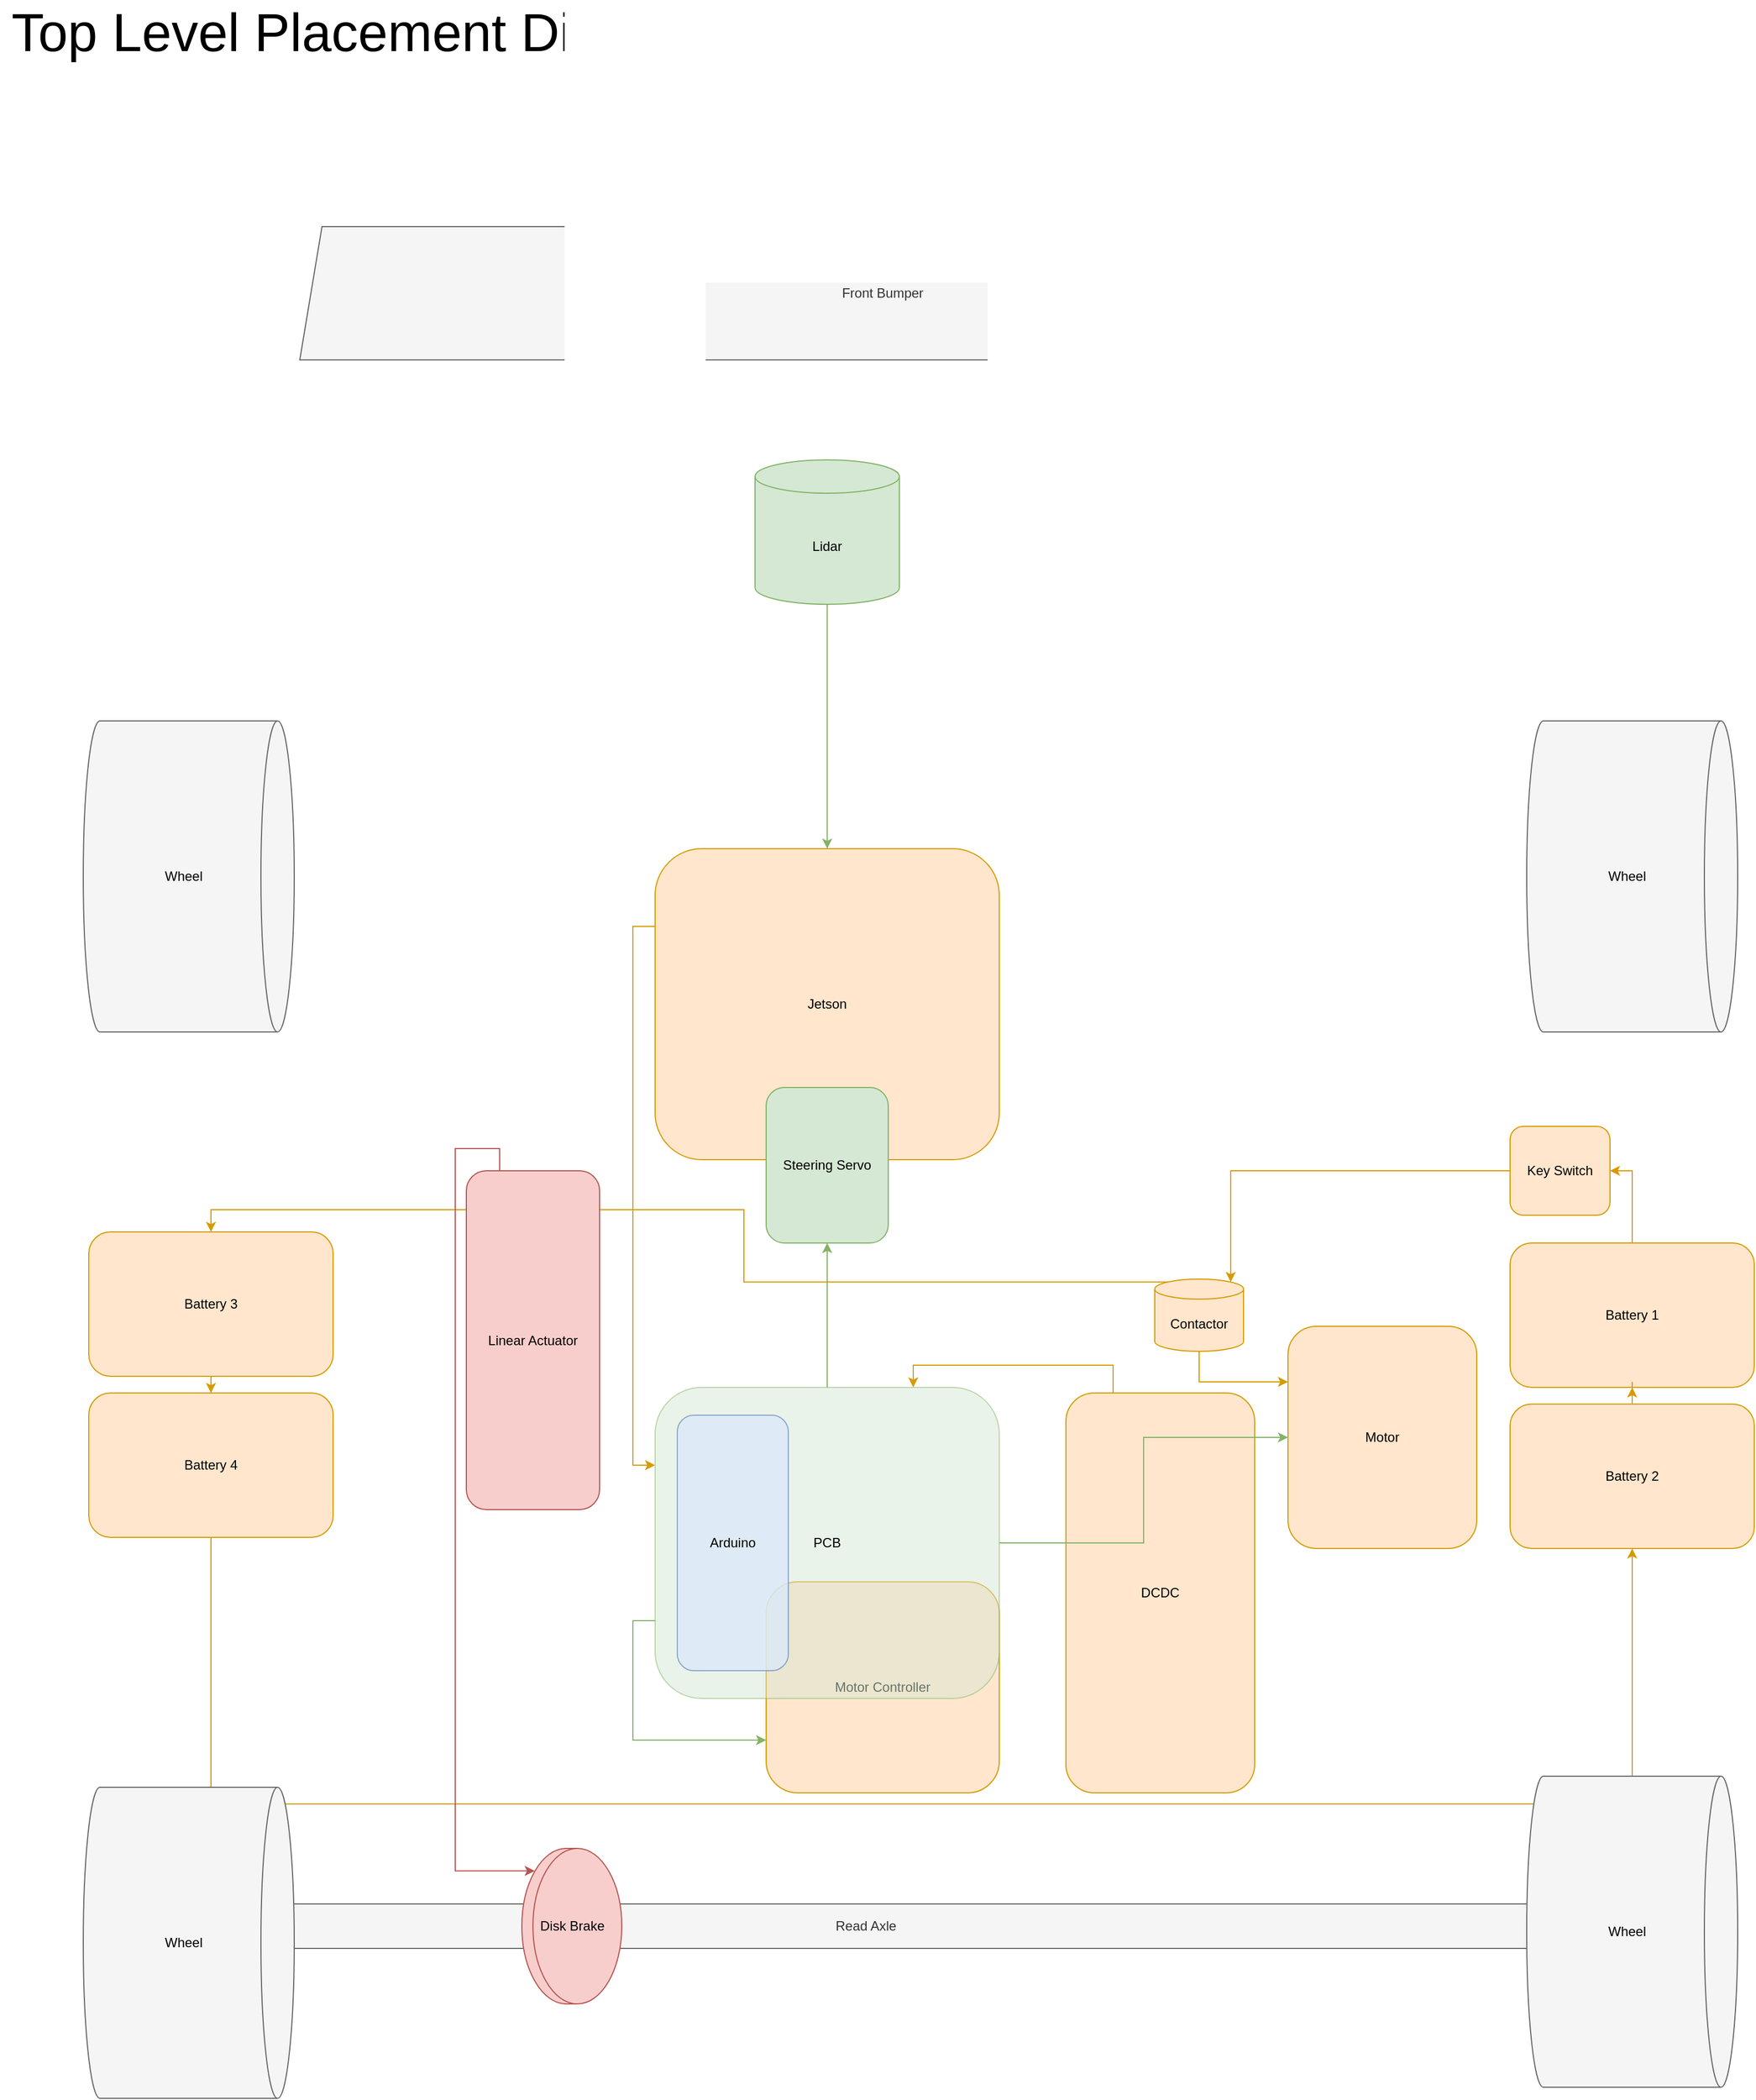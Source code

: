 <mxfile version="13.8.0" type="google"><diagram id="POpuJdPpJ_Wa2z6Ut3eU" name="Page-1"><mxGraphModel dx="2031" dy="1007" grid="1" gridSize="10" guides="1" tooltips="1" connect="1" arrows="1" fold="1" page="1" pageScale="1" pageWidth="850" pageHeight="1100" math="0" shadow="0"><root><mxCell id="0"/><mxCell id="1" parent="0"/><mxCell id="G0eHK2JIZpuk9xXhTI2b-20" value="Read Axle" style="rounded=1;whiteSpace=wrap;html=1;fillColor=#f5f5f5;strokeColor=#666666;fontColor=#333333;" vertex="1" parent="1"><mxGeometry x="250" y="1820" width="1220" height="40" as="geometry"/></mxCell><mxCell id="G0eHK2JIZpuk9xXhTI2b-3" value="Motor Controller" style="rounded=1;whiteSpace=wrap;html=1;fillColor=#ffe6cc;strokeColor=#d79b00;" vertex="1" parent="1"><mxGeometry x="770" y="1530" width="210" height="190" as="geometry"/></mxCell><mxCell id="G0eHK2JIZpuk9xXhTI2b-41" style="edgeStyle=orthogonalEdgeStyle;rounded=0;orthogonalLoop=1;jettySize=auto;html=1;exitX=0.25;exitY=0;exitDx=0;exitDy=0;entryX=0.75;entryY=0;entryDx=0;entryDy=0;fillColor=#ffe6cc;strokeColor=#d79b00;" edge="1" parent="1" source="G0eHK2JIZpuk9xXhTI2b-4" target="G0eHK2JIZpuk9xXhTI2b-1"><mxGeometry relative="1" as="geometry"/></mxCell><mxCell id="G0eHK2JIZpuk9xXhTI2b-4" value="DCDC" style="rounded=1;whiteSpace=wrap;html=1;fillColor=#ffe6cc;strokeColor=#d79b00;" vertex="1" parent="1"><mxGeometry x="1040" y="1360" width="170" height="360" as="geometry"/></mxCell><mxCell id="G0eHK2JIZpuk9xXhTI2b-8" value="Motor" style="rounded=1;whiteSpace=wrap;html=1;fillColor=#ffe6cc;strokeColor=#d79b00;" vertex="1" parent="1"><mxGeometry x="1240" y="1300" width="170" height="200" as="geometry"/></mxCell><mxCell id="G0eHK2JIZpuk9xXhTI2b-38" style="edgeStyle=orthogonalEdgeStyle;rounded=0;orthogonalLoop=1;jettySize=auto;html=1;exitX=0.145;exitY=0;exitDx=0;exitDy=2.61;exitPerimeter=0;entryX=0.5;entryY=0;entryDx=0;entryDy=0;fillColor=#ffe6cc;strokeColor=#d79b00;" edge="1" parent="1" source="G0eHK2JIZpuk9xXhTI2b-9" target="G0eHK2JIZpuk9xXhTI2b-14"><mxGeometry relative="1" as="geometry"/></mxCell><mxCell id="G0eHK2JIZpuk9xXhTI2b-43" style="edgeStyle=orthogonalEdgeStyle;rounded=0;orthogonalLoop=1;jettySize=auto;html=1;exitX=0.5;exitY=1;exitDx=0;exitDy=0;exitPerimeter=0;entryX=0;entryY=0.25;entryDx=0;entryDy=0;fillColor=#ffe6cc;strokeColor=#d79b00;" edge="1" parent="1" source="G0eHK2JIZpuk9xXhTI2b-9" target="G0eHK2JIZpuk9xXhTI2b-8"><mxGeometry relative="1" as="geometry"/></mxCell><mxCell id="G0eHK2JIZpuk9xXhTI2b-9" value="Contactor" style="shape=cylinder3;whiteSpace=wrap;html=1;boundedLbl=1;backgroundOutline=1;size=9;fillColor=#ffe6cc;strokeColor=#d79b00;" vertex="1" parent="1"><mxGeometry x="1120" y="1257.5" width="80" height="65" as="geometry"/></mxCell><mxCell id="G0eHK2JIZpuk9xXhTI2b-47" style="edgeStyle=orthogonalEdgeStyle;rounded=0;orthogonalLoop=1;jettySize=auto;html=1;exitX=0;exitY=0.25;exitDx=0;exitDy=0;entryX=0;entryY=0.25;entryDx=0;entryDy=0;fillColor=#ffe6cc;strokeColor=#d79b00;" edge="1" parent="1" source="G0eHK2JIZpuk9xXhTI2b-10" target="G0eHK2JIZpuk9xXhTI2b-1"><mxGeometry relative="1" as="geometry"/></mxCell><mxCell id="G0eHK2JIZpuk9xXhTI2b-10" value="Jetson" style="rounded=1;whiteSpace=wrap;html=1;fillColor=#ffe6cc;strokeColor=#d79b00;" vertex="1" parent="1"><mxGeometry x="670" y="870" width="310" height="280" as="geometry"/></mxCell><mxCell id="G0eHK2JIZpuk9xXhTI2b-11" value="Steering Servo" style="rounded=1;whiteSpace=wrap;html=1;fillColor=#d5e8d4;strokeColor=#82b366;" vertex="1" parent="1"><mxGeometry x="770" y="1085" width="110" height="140" as="geometry"/></mxCell><mxCell id="G0eHK2JIZpuk9xXhTI2b-39" style="edgeStyle=orthogonalEdgeStyle;rounded=0;orthogonalLoop=1;jettySize=auto;html=1;exitX=0.5;exitY=0;exitDx=0;exitDy=0;entryX=0.5;entryY=1;entryDx=0;entryDy=0;fillColor=#d5e8d4;strokeColor=#82b366;" edge="1" parent="1" source="G0eHK2JIZpuk9xXhTI2b-1" target="G0eHK2JIZpuk9xXhTI2b-11"><mxGeometry relative="1" as="geometry"/></mxCell><mxCell id="G0eHK2JIZpuk9xXhTI2b-40" style="edgeStyle=orthogonalEdgeStyle;rounded=0;orthogonalLoop=1;jettySize=auto;html=1;exitX=0;exitY=0.75;exitDx=0;exitDy=0;entryX=0;entryY=0.75;entryDx=0;entryDy=0;fillColor=#d5e8d4;strokeColor=#82b366;" edge="1" parent="1" source="G0eHK2JIZpuk9xXhTI2b-1" target="G0eHK2JIZpuk9xXhTI2b-3"><mxGeometry relative="1" as="geometry"/></mxCell><mxCell id="G0eHK2JIZpuk9xXhTI2b-42" style="edgeStyle=orthogonalEdgeStyle;rounded=0;orthogonalLoop=1;jettySize=auto;html=1;exitX=1;exitY=0.5;exitDx=0;exitDy=0;entryX=0;entryY=0.5;entryDx=0;entryDy=0;fillColor=#d5e8d4;strokeColor=#82b366;" edge="1" parent="1" source="G0eHK2JIZpuk9xXhTI2b-1" target="G0eHK2JIZpuk9xXhTI2b-8"><mxGeometry relative="1" as="geometry"/></mxCell><mxCell id="G0eHK2JIZpuk9xXhTI2b-1" value="PCB" style="rounded=1;whiteSpace=wrap;html=1;opacity=50;fillColor=#d5e8d4;strokeColor=#82b366;" vertex="1" parent="1"><mxGeometry x="670" y="1355" width="310" height="280" as="geometry"/></mxCell><mxCell id="G0eHK2JIZpuk9xXhTI2b-2" value="Arduino" style="rounded=1;whiteSpace=wrap;html=1;fillColor=#dae8fc;strokeColor=#6c8ebf;opacity=75;" vertex="1" parent="1"><mxGeometry x="690" y="1380" width="100" height="230" as="geometry"/></mxCell><mxCell id="G0eHK2JIZpuk9xXhTI2b-34" style="edgeStyle=orthogonalEdgeStyle;rounded=0;orthogonalLoop=1;jettySize=auto;html=1;exitX=0.5;exitY=0;exitDx=0;exitDy=0;entryX=1;entryY=0.5;entryDx=0;entryDy=0;fillColor=#ffe6cc;strokeColor=#d79b00;" edge="1" parent="1" source="G0eHK2JIZpuk9xXhTI2b-12" target="G0eHK2JIZpuk9xXhTI2b-32"><mxGeometry relative="1" as="geometry"/></mxCell><mxCell id="G0eHK2JIZpuk9xXhTI2b-12" value="Battery 1" style="rounded=1;whiteSpace=wrap;html=1;fillColor=#ffe6cc;strokeColor=#d79b00;" vertex="1" parent="1"><mxGeometry x="1440" y="1225" width="220" height="130" as="geometry"/></mxCell><mxCell id="G0eHK2JIZpuk9xXhTI2b-35" style="edgeStyle=orthogonalEdgeStyle;rounded=0;orthogonalLoop=1;jettySize=auto;html=1;exitX=0.5;exitY=0;exitDx=0;exitDy=0;fillColor=#ffe6cc;strokeColor=#d79b00;" edge="1" parent="1" source="G0eHK2JIZpuk9xXhTI2b-13" target="G0eHK2JIZpuk9xXhTI2b-12"><mxGeometry relative="1" as="geometry"/></mxCell><mxCell id="G0eHK2JIZpuk9xXhTI2b-13" value="Battery 2" style="rounded=1;whiteSpace=wrap;html=1;fillColor=#ffe6cc;strokeColor=#d79b00;" vertex="1" parent="1"><mxGeometry x="1440" y="1370" width="220" height="130" as="geometry"/></mxCell><mxCell id="G0eHK2JIZpuk9xXhTI2b-37" value="" style="edgeStyle=orthogonalEdgeStyle;rounded=0;orthogonalLoop=1;jettySize=auto;html=1;fillColor=#ffe6cc;strokeColor=#d79b00;" edge="1" parent="1" source="G0eHK2JIZpuk9xXhTI2b-14" target="G0eHK2JIZpuk9xXhTI2b-15"><mxGeometry relative="1" as="geometry"/></mxCell><mxCell id="G0eHK2JIZpuk9xXhTI2b-14" value="Battery 3" style="rounded=1;whiteSpace=wrap;html=1;fillColor=#ffe6cc;strokeColor=#d79b00;" vertex="1" parent="1"><mxGeometry x="160" y="1215" width="220" height="130" as="geometry"/></mxCell><mxCell id="G0eHK2JIZpuk9xXhTI2b-36" style="edgeStyle=orthogonalEdgeStyle;rounded=0;orthogonalLoop=1;jettySize=auto;html=1;exitX=0.5;exitY=1;exitDx=0;exitDy=0;entryX=0.5;entryY=1;entryDx=0;entryDy=0;fillColor=#ffe6cc;strokeColor=#d79b00;" edge="1" parent="1" source="G0eHK2JIZpuk9xXhTI2b-15" target="G0eHK2JIZpuk9xXhTI2b-13"><mxGeometry relative="1" as="geometry"><Array as="points"><mxPoint x="270" y="1730"/><mxPoint x="1550" y="1730"/></Array></mxGeometry></mxCell><mxCell id="G0eHK2JIZpuk9xXhTI2b-15" value="Battery 4" style="rounded=1;whiteSpace=wrap;html=1;fillColor=#ffe6cc;strokeColor=#d79b00;" vertex="1" parent="1"><mxGeometry x="160" y="1360" width="220" height="130" as="geometry"/></mxCell><mxCell id="G0eHK2JIZpuk9xXhTI2b-44" style="edgeStyle=orthogonalEdgeStyle;rounded=0;orthogonalLoop=1;jettySize=auto;html=1;exitX=0.5;exitY=1;exitDx=0;exitDy=0;exitPerimeter=0;entryX=0.5;entryY=0;entryDx=0;entryDy=0;fillColor=#d5e8d4;strokeColor=#82b366;" edge="1" parent="1" source="G0eHK2JIZpuk9xXhTI2b-16" target="G0eHK2JIZpuk9xXhTI2b-10"><mxGeometry relative="1" as="geometry"/></mxCell><mxCell id="G0eHK2JIZpuk9xXhTI2b-16" value="Lidar" style="shape=cylinder3;whiteSpace=wrap;html=1;boundedLbl=1;backgroundOutline=1;size=15;fillColor=#d5e8d4;strokeColor=#82b366;" vertex="1" parent="1"><mxGeometry x="760" y="520" width="130" height="130" as="geometry"/></mxCell><mxCell id="G0eHK2JIZpuk9xXhTI2b-17" value="" style="shape=cylinder3;whiteSpace=wrap;html=1;boundedLbl=1;backgroundOutline=1;size=40.0;rotation=90;fillColor=#f8cecc;strokeColor=#b85450;" vertex="1" parent="1"><mxGeometry x="525" y="1795" width="140" height="90" as="geometry"/></mxCell><mxCell id="G0eHK2JIZpuk9xXhTI2b-18" value="Disk Brake" style="text;html=1;align=center;verticalAlign=middle;resizable=0;points=[];autosize=1;" vertex="1" parent="1"><mxGeometry x="560" y="1830" width="70" height="20" as="geometry"/></mxCell><mxCell id="G0eHK2JIZpuk9xXhTI2b-22" style="edgeStyle=orthogonalEdgeStyle;rounded=0;orthogonalLoop=1;jettySize=auto;html=1;exitX=0.25;exitY=0;exitDx=0;exitDy=0;entryX=0.145;entryY=1;entryDx=0;entryDy=-11.6;entryPerimeter=0;fillColor=#f8cecc;strokeColor=#b85450;" edge="1" parent="1" source="G0eHK2JIZpuk9xXhTI2b-21" target="G0eHK2JIZpuk9xXhTI2b-17"><mxGeometry relative="1" as="geometry"><Array as="points"><mxPoint x="530" y="1140"/><mxPoint x="490" y="1140"/><mxPoint x="490" y="1790"/></Array></mxGeometry></mxCell><mxCell id="G0eHK2JIZpuk9xXhTI2b-21" value="Linear Actuator" style="rounded=1;whiteSpace=wrap;html=1;fillColor=#f8cecc;strokeColor=#b85450;" vertex="1" parent="1"><mxGeometry x="500" y="1160" width="120" height="305" as="geometry"/></mxCell><mxCell id="G0eHK2JIZpuk9xXhTI2b-23" value="" style="shape=cylinder3;whiteSpace=wrap;html=1;boundedLbl=1;backgroundOutline=1;size=15;rotation=90;fillColor=#f5f5f5;strokeColor=#666666;fontColor=#333333;" vertex="1" parent="1"><mxGeometry x="110" y="800" width="280" height="190" as="geometry"/></mxCell><mxCell id="G0eHK2JIZpuk9xXhTI2b-24" value="Wheel" style="text;html=1;align=center;verticalAlign=middle;resizable=0;points=[];autosize=1;" vertex="1" parent="1"><mxGeometry x="220" y="885" width="50" height="20" as="geometry"/></mxCell><mxCell id="G0eHK2JIZpuk9xXhTI2b-25" value="" style="shape=cylinder3;whiteSpace=wrap;html=1;boundedLbl=1;backgroundOutline=1;size=15;rotation=90;fillColor=#f5f5f5;strokeColor=#666666;fontColor=#333333;" vertex="1" parent="1"><mxGeometry x="1410" y="800" width="280" height="190" as="geometry"/></mxCell><mxCell id="G0eHK2JIZpuk9xXhTI2b-26" value="Wheel" style="text;html=1;align=center;verticalAlign=middle;resizable=0;points=[];autosize=1;" vertex="1" parent="1"><mxGeometry x="1520" y="885" width="50" height="20" as="geometry"/></mxCell><mxCell id="G0eHK2JIZpuk9xXhTI2b-27" value="" style="shape=cylinder3;whiteSpace=wrap;html=1;boundedLbl=1;backgroundOutline=1;size=15;rotation=90;fillColor=#f5f5f5;strokeColor=#666666;fontColor=#333333;" vertex="1" parent="1"><mxGeometry x="110" y="1760" width="280" height="190" as="geometry"/></mxCell><mxCell id="G0eHK2JIZpuk9xXhTI2b-28" value="Wheel" style="text;html=1;align=center;verticalAlign=middle;resizable=0;points=[];autosize=1;" vertex="1" parent="1"><mxGeometry x="220" y="1845" width="50" height="20" as="geometry"/></mxCell><mxCell id="G0eHK2JIZpuk9xXhTI2b-29" value="" style="shape=cylinder3;whiteSpace=wrap;html=1;boundedLbl=1;backgroundOutline=1;size=15;rotation=90;fillColor=#f5f5f5;strokeColor=#666666;fontColor=#333333;" vertex="1" parent="1"><mxGeometry x="1410" y="1750" width="280" height="190" as="geometry"/></mxCell><mxCell id="G0eHK2JIZpuk9xXhTI2b-30" value="Wheel" style="text;html=1;align=center;verticalAlign=middle;resizable=0;points=[];autosize=1;" vertex="1" parent="1"><mxGeometry x="1520" y="1835" width="50" height="20" as="geometry"/></mxCell><mxCell id="G0eHK2JIZpuk9xXhTI2b-31" value="Front Bumper" style="shape=trapezoid;perimeter=trapezoidPerimeter;whiteSpace=wrap;html=1;fixedSize=1;fillColor=#f5f5f5;strokeColor=#666666;fontColor=#333333;" vertex="1" parent="1"><mxGeometry x="350" y="310" width="1050" height="120" as="geometry"/></mxCell><mxCell id="G0eHK2JIZpuk9xXhTI2b-33" style="edgeStyle=orthogonalEdgeStyle;rounded=0;orthogonalLoop=1;jettySize=auto;html=1;exitX=0;exitY=0.5;exitDx=0;exitDy=0;entryX=0.855;entryY=0;entryDx=0;entryDy=2.61;entryPerimeter=0;fillColor=#ffe6cc;strokeColor=#d79b00;" edge="1" parent="1" source="G0eHK2JIZpuk9xXhTI2b-32" target="G0eHK2JIZpuk9xXhTI2b-9"><mxGeometry relative="1" as="geometry"/></mxCell><mxCell id="G0eHK2JIZpuk9xXhTI2b-32" value="Key Switch" style="rounded=1;whiteSpace=wrap;html=1;fillColor=#ffe6cc;strokeColor=#d79b00;" vertex="1" parent="1"><mxGeometry x="1440" y="1120" width="90" height="80" as="geometry"/></mxCell><mxCell id="G0eHK2JIZpuk9xXhTI2b-48" value="&lt;span style=&quot;font-size: 48px&quot;&gt;Top Level Placement Diagram&lt;br&gt;&lt;/span&gt;" style="text;html=1;align=center;verticalAlign=middle;resizable=0;points=[];autosize=1;" vertex="1" parent="1"><mxGeometry x="80" y="120" width="660" height="30" as="geometry"/></mxCell></root></mxGraphModel></diagram></mxfile>